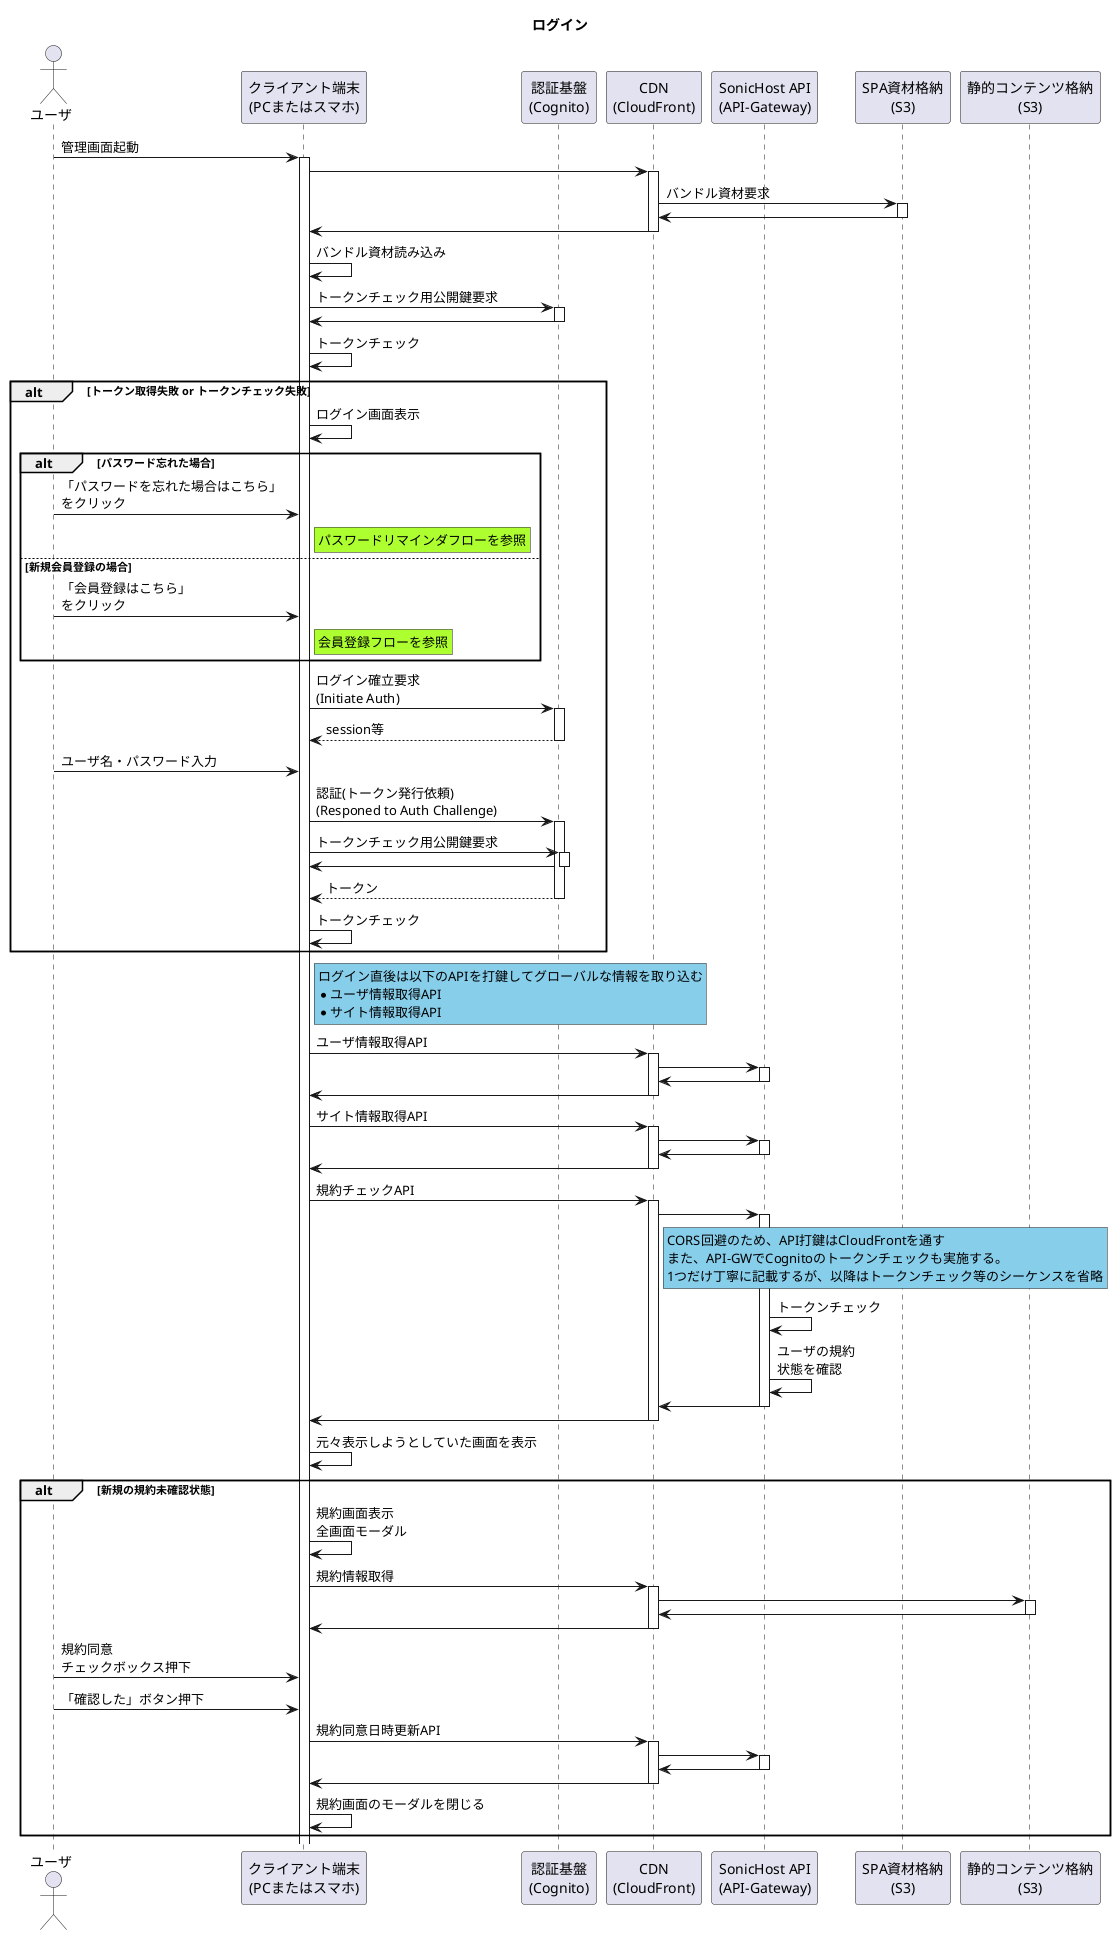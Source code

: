 @startuml ログイン
title ログイン


' アクター定義
actor "ユーザ" as user
participant "クライアント端末\n(PCまたはスマホ)" as device
participant "認証基盤\n(Cognito)" as cognito
participant "CDN\n(CloudFront)" as cdn
participant "SonicHost API\n(API-Gateway)" as api
participant "SPA資材格納\n(S3)" as spa
participant "静的コンテンツ格納\n(S3)" as static

' 起動
user -> device ++ : 管理画面起動
device -> cdn ++
cdn -> spa ++ : バンドル資材要求
cdn <- spa --
device <- cdn --
device ->device : バンドル資材読み込み
device -> cognito ++ : トークンチェック用公開鍵要求
device <- cognito --
device -> device: トークンチェック
' トークンチェック
alt トークン取得失敗 or トークンチェック失敗
    device -> device : ログイン画面表示
    alt パスワード忘れた場合
        user -> device : 「パスワードを忘れた場合はこちら」\nをクリック
        rnote right of device #GreenYellow
            パスワードリマインダフローを参照
        end note
    else 新規会員登録の場合
        user -> device: 「会員登録はこちら」\nをクリック
        rnote right of device #GreenYellow
            会員登録フローを参照
        end note
    end 
    device -> cognito ++ : ログイン確立要求\n(Initiate Auth)
    device <-- cognito -- : session等
    user -> device : ユーザ名・パスワード入力
    device -> cognito ++ : 認証(トークン発行依頼)\n(Responed to Auth Challenge)
    device -> cognito ++ : トークンチェック用公開鍵要求
    device <- cognito --
    device <-- cognito -- : トークン
    device -> device : トークンチェック
end 
' 規約確認
rnote right of device #SkyBlue
    ログイン直後は以下のAPIを打鍵してグローバルな情報を取り込む
    * ユーザ情報取得API
    * サイト情報取得API
end note 
device -> cdn ++ : ユーザ情報取得API
cdn -> api ++ 
cdn <- api --
device <- cdn --
device -> cdn ++ : サイト情報取得API
cdn -> api ++
cdn <- api --
device <- cdn -- 
device -> cdn ++ : 規約チェックAPI
cdn -> api ++
rnote right of cdn #SkyBlue
    CORS回避のため、API打鍵はCloudFrontを通す
    また、API-GWでCognitoのトークンチェックも実施する。
    1つだけ丁寧に記載するが、以降はトークンチェック等のシーケンスを省略
end note
api -> api : トークンチェック
api -> api : ユーザの規約\n状態を確認
cdn <- api --
device <- cdn --
device -> device : 元々表示しようとしていた画面を表示
alt 新規の規約未確認状態
    device -> device : 規約画面表示\n全画面モーダル
    device -> cdn ++ : 規約情報取得
    cdn -> static ++ 
    cdn <- static --
    device <- cdn --
    user -> device : 規約同意\nチェックボックス押下
    user -> device : 「確認した」ボタン押下
    device -> cdn ++ : 規約同意日時更新API
    cdn -> api ++ 
    cdn <- api --
    device <- cdn --
    device -> device : 規約画面のモーダルを閉じる
end




@enduml